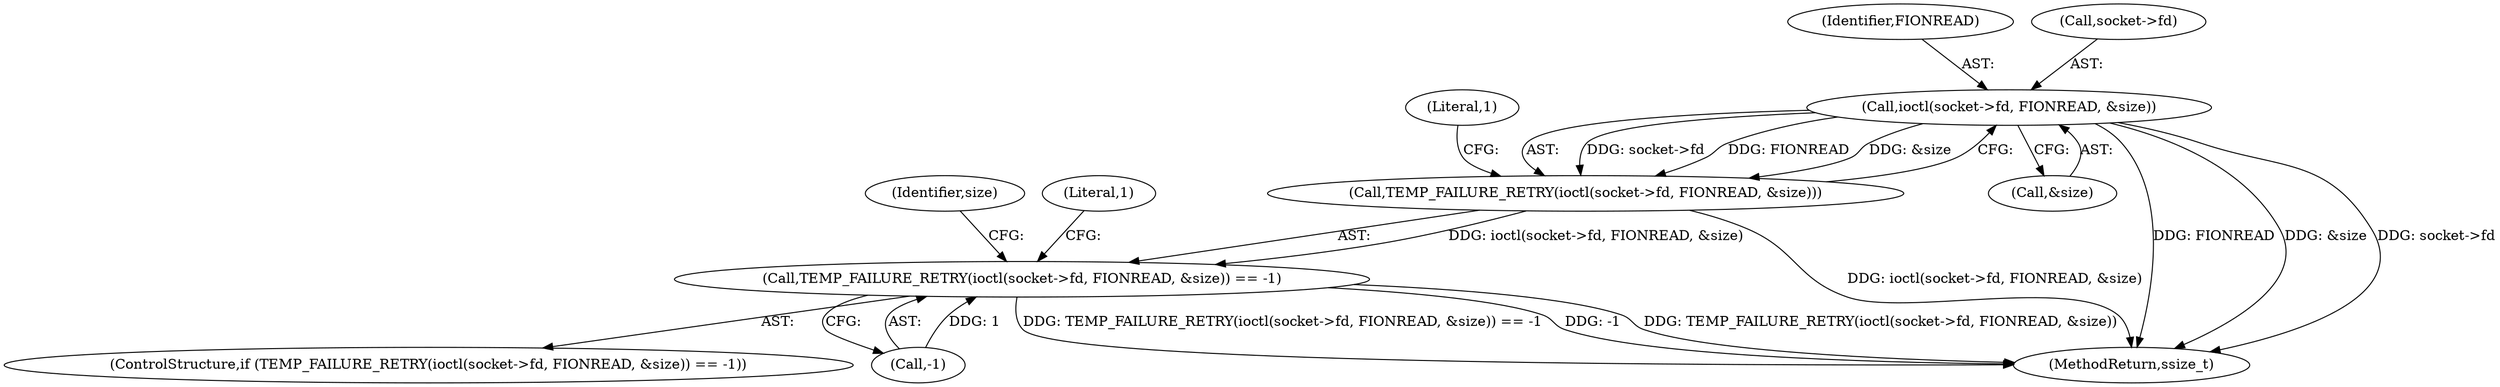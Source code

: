 digraph "0_Android_472271b153c5dc53c28beac55480a8d8434b2d5c_62@pointer" {
"1000114" [label="(Call,ioctl(socket->fd, FIONREAD, &size))"];
"1000113" [label="(Call,TEMP_FAILURE_RETRY(ioctl(socket->fd, FIONREAD, &size)))"];
"1000112" [label="(Call,TEMP_FAILURE_RETRY(ioctl(socket->fd, FIONREAD, &size)) == -1)"];
"1000118" [label="(Identifier,FIONREAD)"];
"1000127" [label="(Identifier,size)"];
"1000112" [label="(Call,TEMP_FAILURE_RETRY(ioctl(socket->fd, FIONREAD, &size)) == -1)"];
"1000111" [label="(ControlStructure,if (TEMP_FAILURE_RETRY(ioctl(socket->fd, FIONREAD, &size)) == -1))"];
"1000113" [label="(Call,TEMP_FAILURE_RETRY(ioctl(socket->fd, FIONREAD, &size)))"];
"1000119" [label="(Call,&size)"];
"1000125" [label="(Literal,1)"];
"1000121" [label="(Call,-1)"];
"1000128" [label="(MethodReturn,ssize_t)"];
"1000114" [label="(Call,ioctl(socket->fd, FIONREAD, &size))"];
"1000122" [label="(Literal,1)"];
"1000115" [label="(Call,socket->fd)"];
"1000114" -> "1000113"  [label="AST: "];
"1000114" -> "1000119"  [label="CFG: "];
"1000115" -> "1000114"  [label="AST: "];
"1000118" -> "1000114"  [label="AST: "];
"1000119" -> "1000114"  [label="AST: "];
"1000113" -> "1000114"  [label="CFG: "];
"1000114" -> "1000128"  [label="DDG: FIONREAD"];
"1000114" -> "1000128"  [label="DDG: &size"];
"1000114" -> "1000128"  [label="DDG: socket->fd"];
"1000114" -> "1000113"  [label="DDG: socket->fd"];
"1000114" -> "1000113"  [label="DDG: FIONREAD"];
"1000114" -> "1000113"  [label="DDG: &size"];
"1000113" -> "1000112"  [label="AST: "];
"1000122" -> "1000113"  [label="CFG: "];
"1000113" -> "1000128"  [label="DDG: ioctl(socket->fd, FIONREAD, &size)"];
"1000113" -> "1000112"  [label="DDG: ioctl(socket->fd, FIONREAD, &size)"];
"1000112" -> "1000111"  [label="AST: "];
"1000112" -> "1000121"  [label="CFG: "];
"1000121" -> "1000112"  [label="AST: "];
"1000125" -> "1000112"  [label="CFG: "];
"1000127" -> "1000112"  [label="CFG: "];
"1000112" -> "1000128"  [label="DDG: TEMP_FAILURE_RETRY(ioctl(socket->fd, FIONREAD, &size)) == -1"];
"1000112" -> "1000128"  [label="DDG: -1"];
"1000112" -> "1000128"  [label="DDG: TEMP_FAILURE_RETRY(ioctl(socket->fd, FIONREAD, &size))"];
"1000121" -> "1000112"  [label="DDG: 1"];
}
